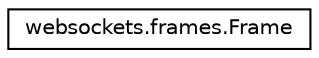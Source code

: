 digraph "Graphical Class Hierarchy"
{
 // LATEX_PDF_SIZE
  edge [fontname="Helvetica",fontsize="10",labelfontname="Helvetica",labelfontsize="10"];
  node [fontname="Helvetica",fontsize="10",shape=record];
  rankdir="LR";
  Node0 [label="websockets.frames.Frame",height=0.2,width=0.4,color="black", fillcolor="white", style="filled",URL="$classwebsockets_1_1frames_1_1Frame.html",tooltip=" "];
}
